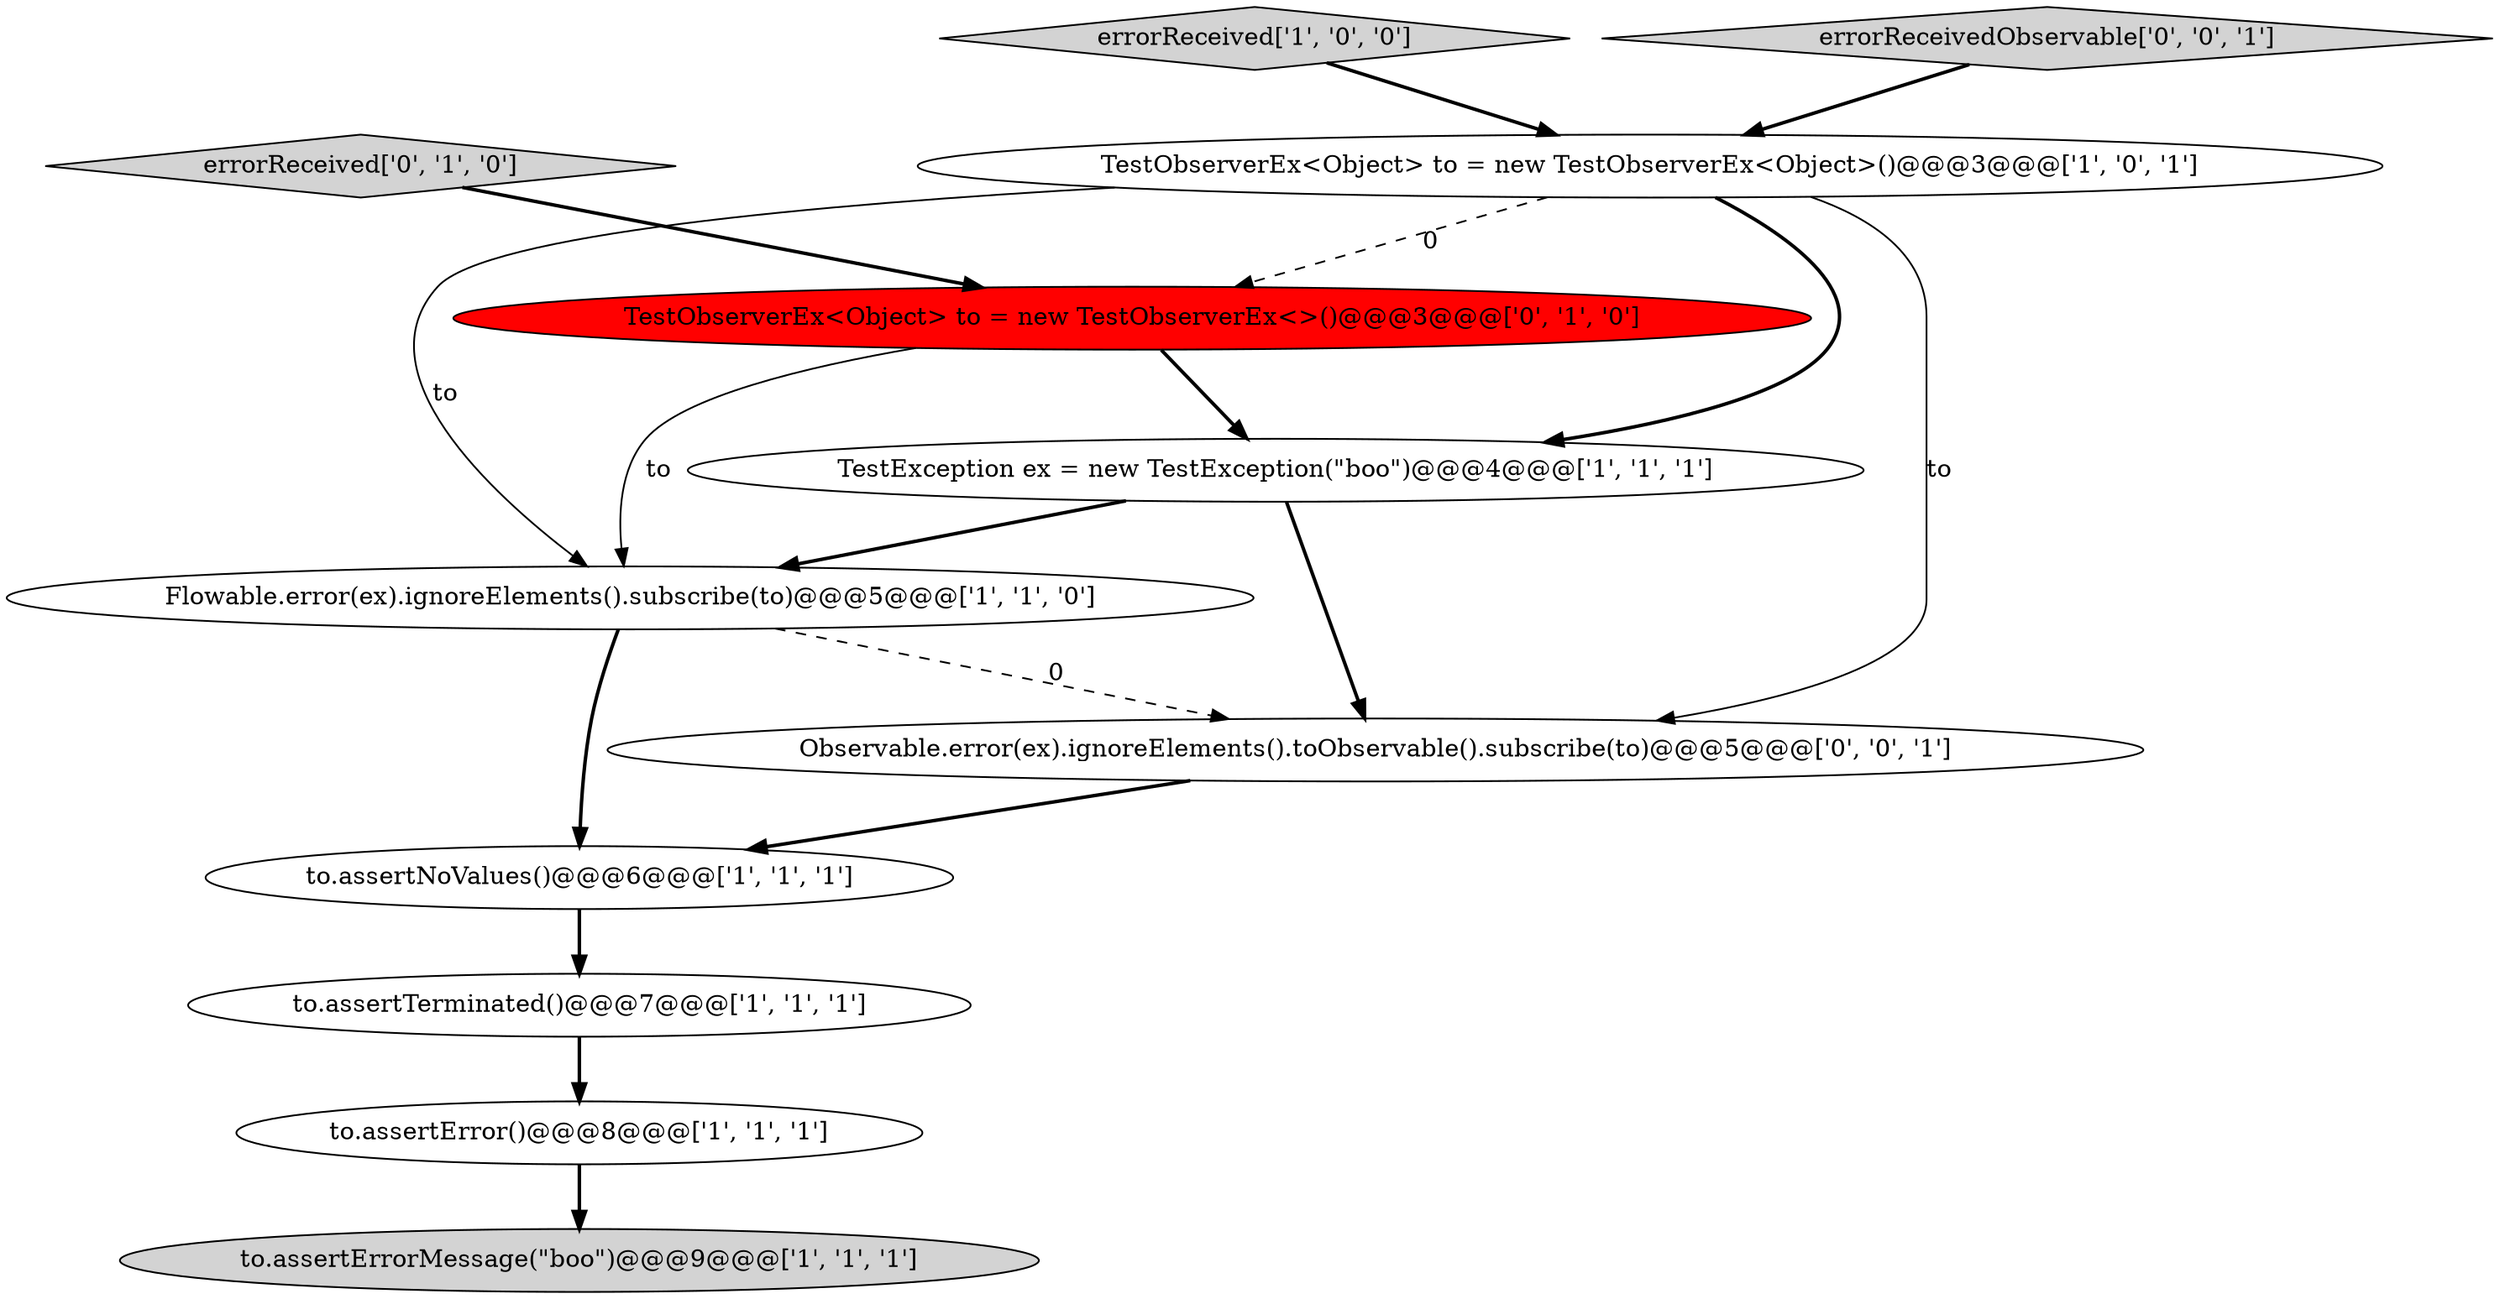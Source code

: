 digraph {
10 [style = filled, label = "Observable.error(ex).ignoreElements().toObservable().subscribe(to)@@@5@@@['0', '0', '1']", fillcolor = white, shape = ellipse image = "AAA0AAABBB3BBB"];
1 [style = filled, label = "errorReceived['1', '0', '0']", fillcolor = lightgray, shape = diamond image = "AAA0AAABBB1BBB"];
8 [style = filled, label = "errorReceived['0', '1', '0']", fillcolor = lightgray, shape = diamond image = "AAA0AAABBB2BBB"];
4 [style = filled, label = "to.assertError()@@@8@@@['1', '1', '1']", fillcolor = white, shape = ellipse image = "AAA0AAABBB1BBB"];
11 [style = filled, label = "errorReceivedObservable['0', '0', '1']", fillcolor = lightgray, shape = diamond image = "AAA0AAABBB3BBB"];
0 [style = filled, label = "to.assertTerminated()@@@7@@@['1', '1', '1']", fillcolor = white, shape = ellipse image = "AAA0AAABBB1BBB"];
7 [style = filled, label = "to.assertErrorMessage(\"boo\")@@@9@@@['1', '1', '1']", fillcolor = lightgray, shape = ellipse image = "AAA0AAABBB1BBB"];
3 [style = filled, label = "Flowable.error(ex).ignoreElements().subscribe(to)@@@5@@@['1', '1', '0']", fillcolor = white, shape = ellipse image = "AAA0AAABBB1BBB"];
6 [style = filled, label = "TestObserverEx<Object> to = new TestObserverEx<Object>()@@@3@@@['1', '0', '1']", fillcolor = white, shape = ellipse image = "AAA0AAABBB1BBB"];
9 [style = filled, label = "TestObserverEx<Object> to = new TestObserverEx<>()@@@3@@@['0', '1', '0']", fillcolor = red, shape = ellipse image = "AAA1AAABBB2BBB"];
5 [style = filled, label = "TestException ex = new TestException(\"boo\")@@@4@@@['1', '1', '1']", fillcolor = white, shape = ellipse image = "AAA0AAABBB1BBB"];
2 [style = filled, label = "to.assertNoValues()@@@6@@@['1', '1', '1']", fillcolor = white, shape = ellipse image = "AAA0AAABBB1BBB"];
9->5 [style = bold, label=""];
5->3 [style = bold, label=""];
5->10 [style = bold, label=""];
6->5 [style = bold, label=""];
10->2 [style = bold, label=""];
2->0 [style = bold, label=""];
1->6 [style = bold, label=""];
3->10 [style = dashed, label="0"];
6->10 [style = solid, label="to"];
3->2 [style = bold, label=""];
6->9 [style = dashed, label="0"];
0->4 [style = bold, label=""];
6->3 [style = solid, label="to"];
4->7 [style = bold, label=""];
11->6 [style = bold, label=""];
8->9 [style = bold, label=""];
9->3 [style = solid, label="to"];
}
